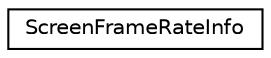 digraph G
{
  edge [fontname="Helvetica",fontsize="10",labelfontname="Helvetica",labelfontsize="10"];
  node [fontname="Helvetica",fontsize="10",shape=record];
  rankdir=LR;
  Node1 [label="ScreenFrameRateInfo",height=0.2,width=0.4,color="black", fillcolor="white", style="filled",URL="$da/dda/structScreenFrameRateInfo.html"];
}
